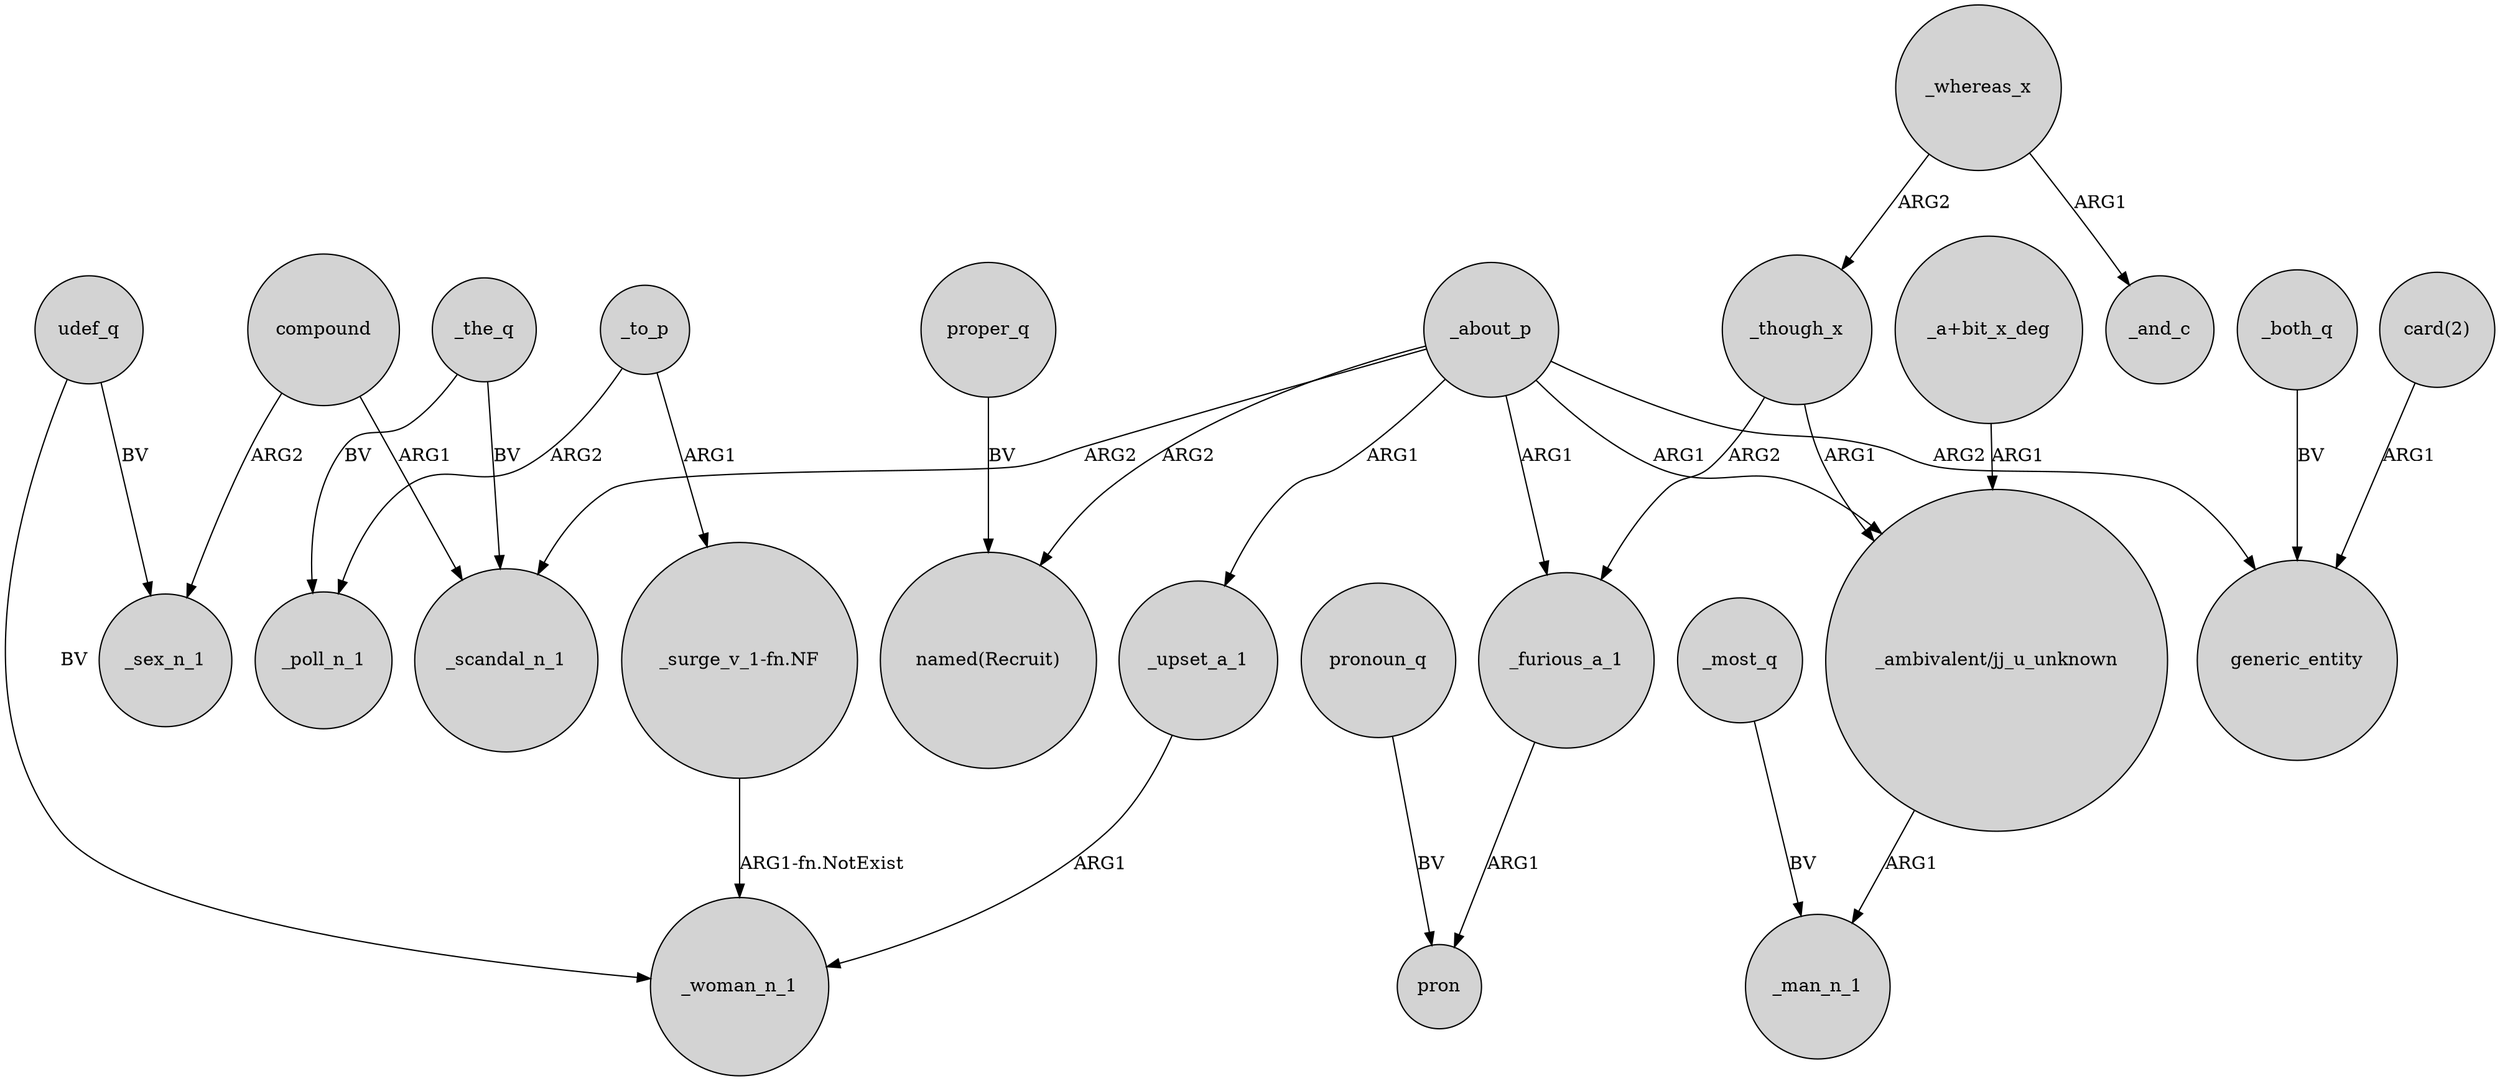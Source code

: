 digraph {
	node [shape=circle style=filled]
	_upset_a_1 -> _woman_n_1 [label=ARG1]
	_about_p -> "named(Recruit)" [label=ARG2]
	udef_q -> _woman_n_1 [label=BV]
	"_ambivalent/jj_u_unknown" -> _man_n_1 [label=ARG1]
	proper_q -> "named(Recruit)" [label=BV]
	_about_p -> _furious_a_1 [label=ARG1]
	_about_p -> generic_entity [label=ARG2]
	_to_p -> "_surge_v_1-fn.NF" [label=ARG1]
	_furious_a_1 -> pron [label=ARG1]
	_whereas_x -> _and_c [label=ARG1]
	compound -> _scandal_n_1 [label=ARG1]
	_both_q -> generic_entity [label=BV]
	compound -> _sex_n_1 [label=ARG2]
	_to_p -> _poll_n_1 [label=ARG2]
	_the_q -> _scandal_n_1 [label=BV]
	_though_x -> "_ambivalent/jj_u_unknown" [label=ARG1]
	pronoun_q -> pron [label=BV]
	udef_q -> _sex_n_1 [label=BV]
	_most_q -> _man_n_1 [label=BV]
	_about_p -> "_ambivalent/jj_u_unknown" [label=ARG1]
	"_surge_v_1-fn.NF" -> _woman_n_1 [label="ARG1-fn.NotExist"]
	_the_q -> _poll_n_1 [label=BV]
	_about_p -> _upset_a_1 [label=ARG1]
	"_a+bit_x_deg" -> "_ambivalent/jj_u_unknown" [label=ARG1]
	_though_x -> _furious_a_1 [label=ARG2]
	_whereas_x -> _though_x [label=ARG2]
	_about_p -> _scandal_n_1 [label=ARG2]
	"card(2)" -> generic_entity [label=ARG1]
}
